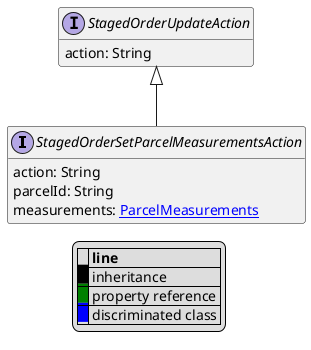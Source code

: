 @startuml

hide empty fields
hide empty methods
legend
|= |= line |
|<back:black>   </back>| inheritance |
|<back:green>   </back>| property reference |
|<back:blue>   </back>| discriminated class |
endlegend
interface StagedOrderSetParcelMeasurementsAction [[StagedOrderSetParcelMeasurementsAction.svg]] extends StagedOrderUpdateAction {
    action: String
    parcelId: String
    measurements: [[ParcelMeasurements.svg ParcelMeasurements]]
}
interface StagedOrderUpdateAction [[StagedOrderUpdateAction.svg]]  {
    action: String
}





@enduml

